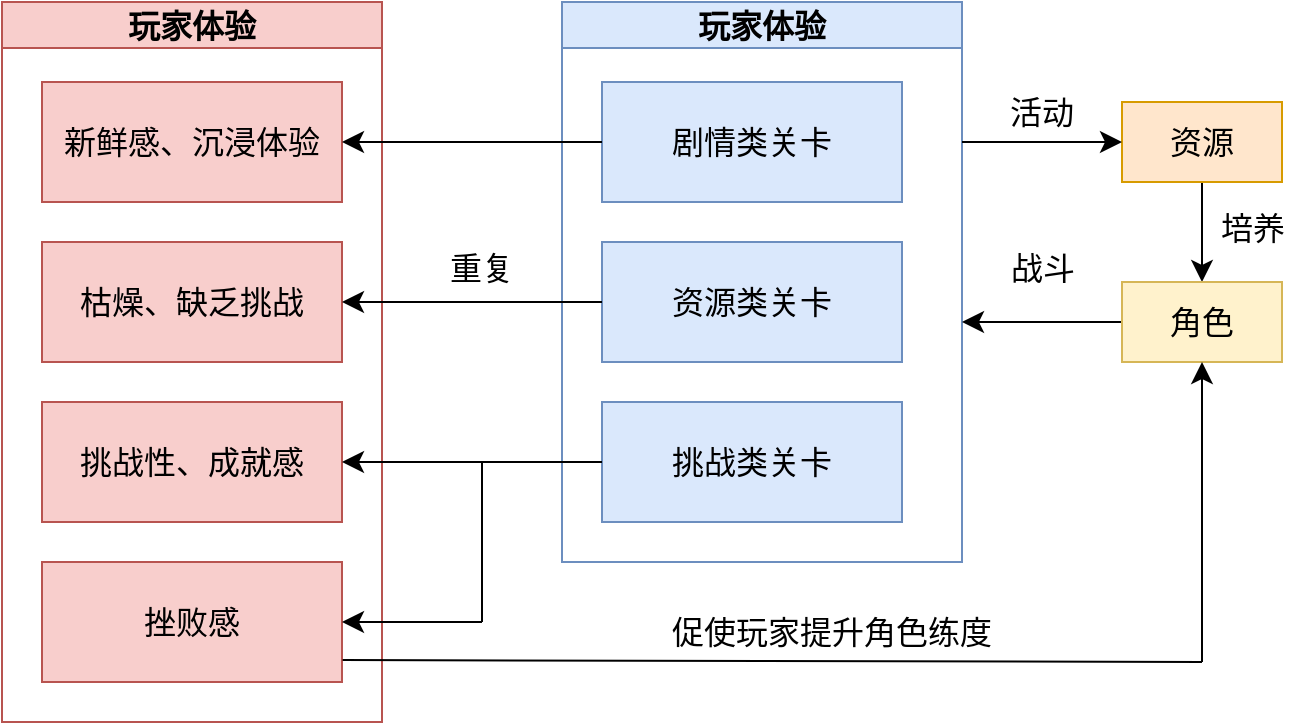 <mxfile version="21.6.1" type="device">
  <diagram name="第 1 页" id="xbgro5ouO3XDIeHeY2uS">
    <mxGraphModel dx="912" dy="883" grid="1" gridSize="10" guides="1" tooltips="1" connect="1" arrows="1" fold="1" page="0" pageScale="1" pageWidth="1169" pageHeight="1654" math="0" shadow="0">
      <root>
        <mxCell id="0" />
        <mxCell id="1" parent="0" />
        <mxCell id="B82-c6zQIxuSV6l_Cpcr-1" value="玩家体验" style="swimlane;whiteSpace=wrap;html=1;fontSize=16;fillColor=#f8cecc;strokeColor=#b85450;" vertex="1" parent="1">
          <mxGeometry x="40" width="190" height="360" as="geometry" />
        </mxCell>
        <mxCell id="B82-c6zQIxuSV6l_Cpcr-2" value="新鲜感、沉浸体验" style="rounded=0;whiteSpace=wrap;html=1;fontSize=16;fillColor=#f8cecc;strokeColor=#b85450;" vertex="1" parent="B82-c6zQIxuSV6l_Cpcr-1">
          <mxGeometry x="20" y="40" width="150" height="60" as="geometry" />
        </mxCell>
        <mxCell id="B82-c6zQIxuSV6l_Cpcr-3" value="枯燥、缺乏挑战" style="rounded=0;whiteSpace=wrap;html=1;fontSize=16;fillColor=#f8cecc;strokeColor=#b85450;" vertex="1" parent="B82-c6zQIxuSV6l_Cpcr-1">
          <mxGeometry x="20" y="120" width="150" height="60" as="geometry" />
        </mxCell>
        <mxCell id="B82-c6zQIxuSV6l_Cpcr-4" value="挑战性、成就感" style="rounded=0;whiteSpace=wrap;html=1;fontSize=16;fillColor=#f8cecc;strokeColor=#b85450;" vertex="1" parent="B82-c6zQIxuSV6l_Cpcr-1">
          <mxGeometry x="20" y="200" width="150" height="60" as="geometry" />
        </mxCell>
        <mxCell id="B82-c6zQIxuSV6l_Cpcr-5" value="挫败感" style="rounded=0;whiteSpace=wrap;html=1;fontSize=16;fillColor=#f8cecc;strokeColor=#b85450;" vertex="1" parent="B82-c6zQIxuSV6l_Cpcr-1">
          <mxGeometry x="20" y="280" width="150" height="60" as="geometry" />
        </mxCell>
        <mxCell id="B82-c6zQIxuSV6l_Cpcr-6" value="玩家体验" style="swimlane;whiteSpace=wrap;html=1;fontSize=16;fillColor=#dae8fc;strokeColor=#6c8ebf;" vertex="1" parent="1">
          <mxGeometry x="320" width="200" height="280" as="geometry" />
        </mxCell>
        <mxCell id="B82-c6zQIxuSV6l_Cpcr-7" value="剧情类关卡" style="rounded=0;whiteSpace=wrap;html=1;fontSize=16;fillColor=#dae8fc;strokeColor=#6c8ebf;" vertex="1" parent="B82-c6zQIxuSV6l_Cpcr-6">
          <mxGeometry x="20" y="40" width="150" height="60" as="geometry" />
        </mxCell>
        <mxCell id="B82-c6zQIxuSV6l_Cpcr-8" value="资源类关卡" style="rounded=0;whiteSpace=wrap;html=1;fontSize=16;fillColor=#dae8fc;strokeColor=#6c8ebf;" vertex="1" parent="B82-c6zQIxuSV6l_Cpcr-6">
          <mxGeometry x="20" y="120" width="150" height="60" as="geometry" />
        </mxCell>
        <mxCell id="B82-c6zQIxuSV6l_Cpcr-9" value="挑战类关卡" style="rounded=0;whiteSpace=wrap;html=1;fontSize=16;fillColor=#dae8fc;strokeColor=#6c8ebf;" vertex="1" parent="B82-c6zQIxuSV6l_Cpcr-6">
          <mxGeometry x="20" y="200" width="150" height="60" as="geometry" />
        </mxCell>
        <mxCell id="B82-c6zQIxuSV6l_Cpcr-11" value="" style="endArrow=classic;html=1;rounded=0;fontSize=12;startSize=8;endSize=8;curved=1;entryX=1;entryY=0.5;entryDx=0;entryDy=0;exitX=0;exitY=0.5;exitDx=0;exitDy=0;" edge="1" parent="1" source="B82-c6zQIxuSV6l_Cpcr-9" target="B82-c6zQIxuSV6l_Cpcr-4">
          <mxGeometry width="50" height="50" relative="1" as="geometry">
            <mxPoint x="260" y="230" as="sourcePoint" />
            <mxPoint x="310" y="180" as="targetPoint" />
          </mxGeometry>
        </mxCell>
        <mxCell id="B82-c6zQIxuSV6l_Cpcr-12" value="" style="endArrow=none;html=1;rounded=0;fontSize=12;startSize=8;endSize=8;curved=1;" edge="1" parent="1">
          <mxGeometry width="50" height="50" relative="1" as="geometry">
            <mxPoint x="280" y="230" as="sourcePoint" />
            <mxPoint x="280" y="310" as="targetPoint" />
          </mxGeometry>
        </mxCell>
        <mxCell id="B82-c6zQIxuSV6l_Cpcr-13" value="" style="endArrow=classic;html=1;rounded=0;fontSize=12;startSize=8;endSize=8;curved=1;entryX=1;entryY=0.5;entryDx=0;entryDy=0;" edge="1" parent="1" target="B82-c6zQIxuSV6l_Cpcr-5">
          <mxGeometry width="50" height="50" relative="1" as="geometry">
            <mxPoint x="280" y="310" as="sourcePoint" />
            <mxPoint x="310" y="180" as="targetPoint" />
          </mxGeometry>
        </mxCell>
        <mxCell id="B82-c6zQIxuSV6l_Cpcr-15" value="" style="endArrow=none;html=1;rounded=0;fontSize=12;startSize=8;endSize=8;curved=1;exitX=1.002;exitY=0.817;exitDx=0;exitDy=0;exitPerimeter=0;" edge="1" parent="1" source="B82-c6zQIxuSV6l_Cpcr-5">
          <mxGeometry width="50" height="50" relative="1" as="geometry">
            <mxPoint x="400" y="230" as="sourcePoint" />
            <mxPoint x="640" y="330" as="targetPoint" />
          </mxGeometry>
        </mxCell>
        <mxCell id="B82-c6zQIxuSV6l_Cpcr-22" style="edgeStyle=none;curved=1;rounded=0;orthogonalLoop=1;jettySize=auto;html=1;exitX=0;exitY=0.5;exitDx=0;exitDy=0;fontSize=12;startSize=8;endSize=8;" edge="1" parent="1" source="B82-c6zQIxuSV6l_Cpcr-8" target="B82-c6zQIxuSV6l_Cpcr-3">
          <mxGeometry relative="1" as="geometry" />
        </mxCell>
        <mxCell id="B82-c6zQIxuSV6l_Cpcr-23" style="edgeStyle=none;curved=1;rounded=0;orthogonalLoop=1;jettySize=auto;html=1;exitX=0;exitY=0.5;exitDx=0;exitDy=0;entryX=1;entryY=0.5;entryDx=0;entryDy=0;fontSize=12;startSize=8;endSize=8;" edge="1" parent="1" source="B82-c6zQIxuSV6l_Cpcr-7" target="B82-c6zQIxuSV6l_Cpcr-2">
          <mxGeometry relative="1" as="geometry" />
        </mxCell>
        <mxCell id="B82-c6zQIxuSV6l_Cpcr-30" style="edgeStyle=none;curved=1;rounded=0;orthogonalLoop=1;jettySize=auto;html=1;exitX=0.5;exitY=1;exitDx=0;exitDy=0;entryX=0.5;entryY=0;entryDx=0;entryDy=0;fontSize=12;startSize=8;endSize=8;" edge="1" parent="1" source="B82-c6zQIxuSV6l_Cpcr-24" target="B82-c6zQIxuSV6l_Cpcr-25">
          <mxGeometry relative="1" as="geometry" />
        </mxCell>
        <mxCell id="B82-c6zQIxuSV6l_Cpcr-24" value="资源" style="whiteSpace=wrap;html=1;fontSize=16;fillColor=#ffe6cc;strokeColor=#d79b00;" vertex="1" parent="1">
          <mxGeometry x="600" y="50" width="80" height="40" as="geometry" />
        </mxCell>
        <mxCell id="B82-c6zQIxuSV6l_Cpcr-29" style="edgeStyle=none;curved=1;rounded=0;orthogonalLoop=1;jettySize=auto;html=1;exitX=0;exitY=0.5;exitDx=0;exitDy=0;fontSize=12;startSize=8;endSize=8;" edge="1" parent="1" source="B82-c6zQIxuSV6l_Cpcr-25">
          <mxGeometry relative="1" as="geometry">
            <mxPoint x="520" y="160" as="targetPoint" />
          </mxGeometry>
        </mxCell>
        <mxCell id="B82-c6zQIxuSV6l_Cpcr-25" value="角色" style="whiteSpace=wrap;html=1;fontSize=16;fillColor=#fff2cc;strokeColor=#d6b656;" vertex="1" parent="1">
          <mxGeometry x="600" y="140" width="80" height="40" as="geometry" />
        </mxCell>
        <mxCell id="B82-c6zQIxuSV6l_Cpcr-26" value="" style="endArrow=classic;html=1;rounded=0;fontSize=12;startSize=8;endSize=8;curved=1;entryX=0;entryY=0.5;entryDx=0;entryDy=0;exitX=1;exitY=0.25;exitDx=0;exitDy=0;" edge="1" parent="1" source="B82-c6zQIxuSV6l_Cpcr-6" target="B82-c6zQIxuSV6l_Cpcr-24">
          <mxGeometry width="50" height="50" relative="1" as="geometry">
            <mxPoint x="450" y="230" as="sourcePoint" />
            <mxPoint x="500" y="180" as="targetPoint" />
          </mxGeometry>
        </mxCell>
        <mxCell id="B82-c6zQIxuSV6l_Cpcr-31" value="活动" style="text;html=1;strokeColor=none;fillColor=none;align=center;verticalAlign=middle;whiteSpace=wrap;rounded=0;fontSize=16;" vertex="1" parent="1">
          <mxGeometry x="530" y="40" width="60" height="30" as="geometry" />
        </mxCell>
        <mxCell id="B82-c6zQIxuSV6l_Cpcr-32" value="培养" style="text;html=1;align=center;verticalAlign=middle;resizable=0;points=[];autosize=1;strokeColor=none;fillColor=none;fontSize=16;" vertex="1" parent="1">
          <mxGeometry x="635" y="98" width="60" height="30" as="geometry" />
        </mxCell>
        <mxCell id="B82-c6zQIxuSV6l_Cpcr-33" value="战斗" style="text;html=1;align=center;verticalAlign=middle;resizable=0;points=[];autosize=1;strokeColor=none;fillColor=none;fontSize=16;" vertex="1" parent="1">
          <mxGeometry x="530" y="118" width="60" height="30" as="geometry" />
        </mxCell>
        <mxCell id="B82-c6zQIxuSV6l_Cpcr-34" value="" style="endArrow=classic;html=1;rounded=0;fontSize=12;startSize=8;endSize=8;curved=1;entryX=0.5;entryY=1;entryDx=0;entryDy=0;" edge="1" parent="1" target="B82-c6zQIxuSV6l_Cpcr-25">
          <mxGeometry width="50" height="50" relative="1" as="geometry">
            <mxPoint x="640" y="330" as="sourcePoint" />
            <mxPoint x="500" y="180" as="targetPoint" />
          </mxGeometry>
        </mxCell>
        <mxCell id="B82-c6zQIxuSV6l_Cpcr-35" value="促使玩家提升角色练度" style="text;html=1;strokeColor=none;fillColor=none;align=center;verticalAlign=middle;whiteSpace=wrap;rounded=0;fontSize=16;" vertex="1" parent="1">
          <mxGeometry x="370" y="300" width="170" height="30" as="geometry" />
        </mxCell>
        <mxCell id="B82-c6zQIxuSV6l_Cpcr-36" value="重复" style="text;html=1;strokeColor=none;fillColor=none;align=center;verticalAlign=middle;whiteSpace=wrap;rounded=0;fontSize=16;" vertex="1" parent="1">
          <mxGeometry x="250" y="118" width="60" height="30" as="geometry" />
        </mxCell>
      </root>
    </mxGraphModel>
  </diagram>
</mxfile>
